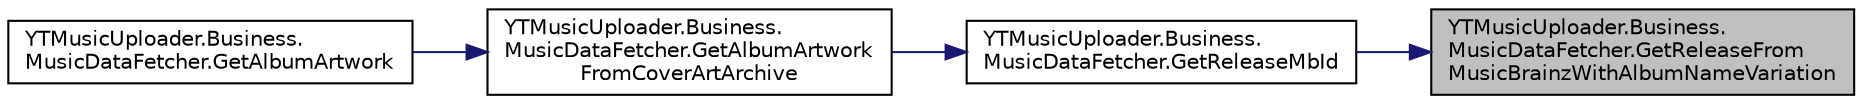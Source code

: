 digraph "YTMusicUploader.Business.MusicDataFetcher.GetReleaseFromMusicBrainzWithAlbumNameVariation"
{
 // LATEX_PDF_SIZE
  edge [fontname="Helvetica",fontsize="10",labelfontname="Helvetica",labelfontsize="10"];
  node [fontname="Helvetica",fontsize="10",shape=record];
  rankdir="RL";
  Node1 [label="YTMusicUploader.Business.\lMusicDataFetcher.GetReleaseFrom\lMusicBrainzWithAlbumNameVariation",height=0.2,width=0.4,color="black", fillcolor="grey75", style="filled", fontcolor="black",tooltip="Get the release (typically, the album data) from MusicBrainz via query using the artist,..."];
  Node1 -> Node2 [dir="back",color="midnightblue",fontsize="10",style="solid"];
  Node2 [label="YTMusicUploader.Business.\lMusicDataFetcher.GetReleaseMbId",height=0.2,width=0.4,color="black", fillcolor="white", style="filled",URL="$dc/db7/class_y_t_music_uploader_1_1_business_1_1_music_data_fetcher.html#ad2e53a86a26a47a3418bb0916ae78245",tooltip="First looks at the file meta data for the release MBID, then makes a request to MusicBrainz if it's n..."];
  Node2 -> Node3 [dir="back",color="midnightblue",fontsize="10",style="solid"];
  Node3 [label="YTMusicUploader.Business.\lMusicDataFetcher.GetAlbumArtwork\lFromCoverArtArchive",height=0.2,width=0.4,color="black", fillcolor="white", style="filled",URL="$dc/db7/class_y_t_music_uploader_1_1_business_1_1_music_data_fetcher.html#a16e09113cfa0bdfdae26991e96468663",tooltip="Makes a requst to ConvertArchive to try and retrive the album art cover image"];
  Node3 -> Node4 [dir="back",color="midnightblue",fontsize="10",style="solid"];
  Node4 [label="YTMusicUploader.Business.\lMusicDataFetcher.GetAlbumArtwork",height=0.2,width=0.4,color="black", fillcolor="white", style="filled",URL="$dc/db7/class_y_t_music_uploader_1_1_business_1_1_music_data_fetcher.html#a2627f8f48ebb5018d313f8428f3be26b",tooltip="Returns album artwork. First it will look at actual file to see if one is embedded,..."];
}
